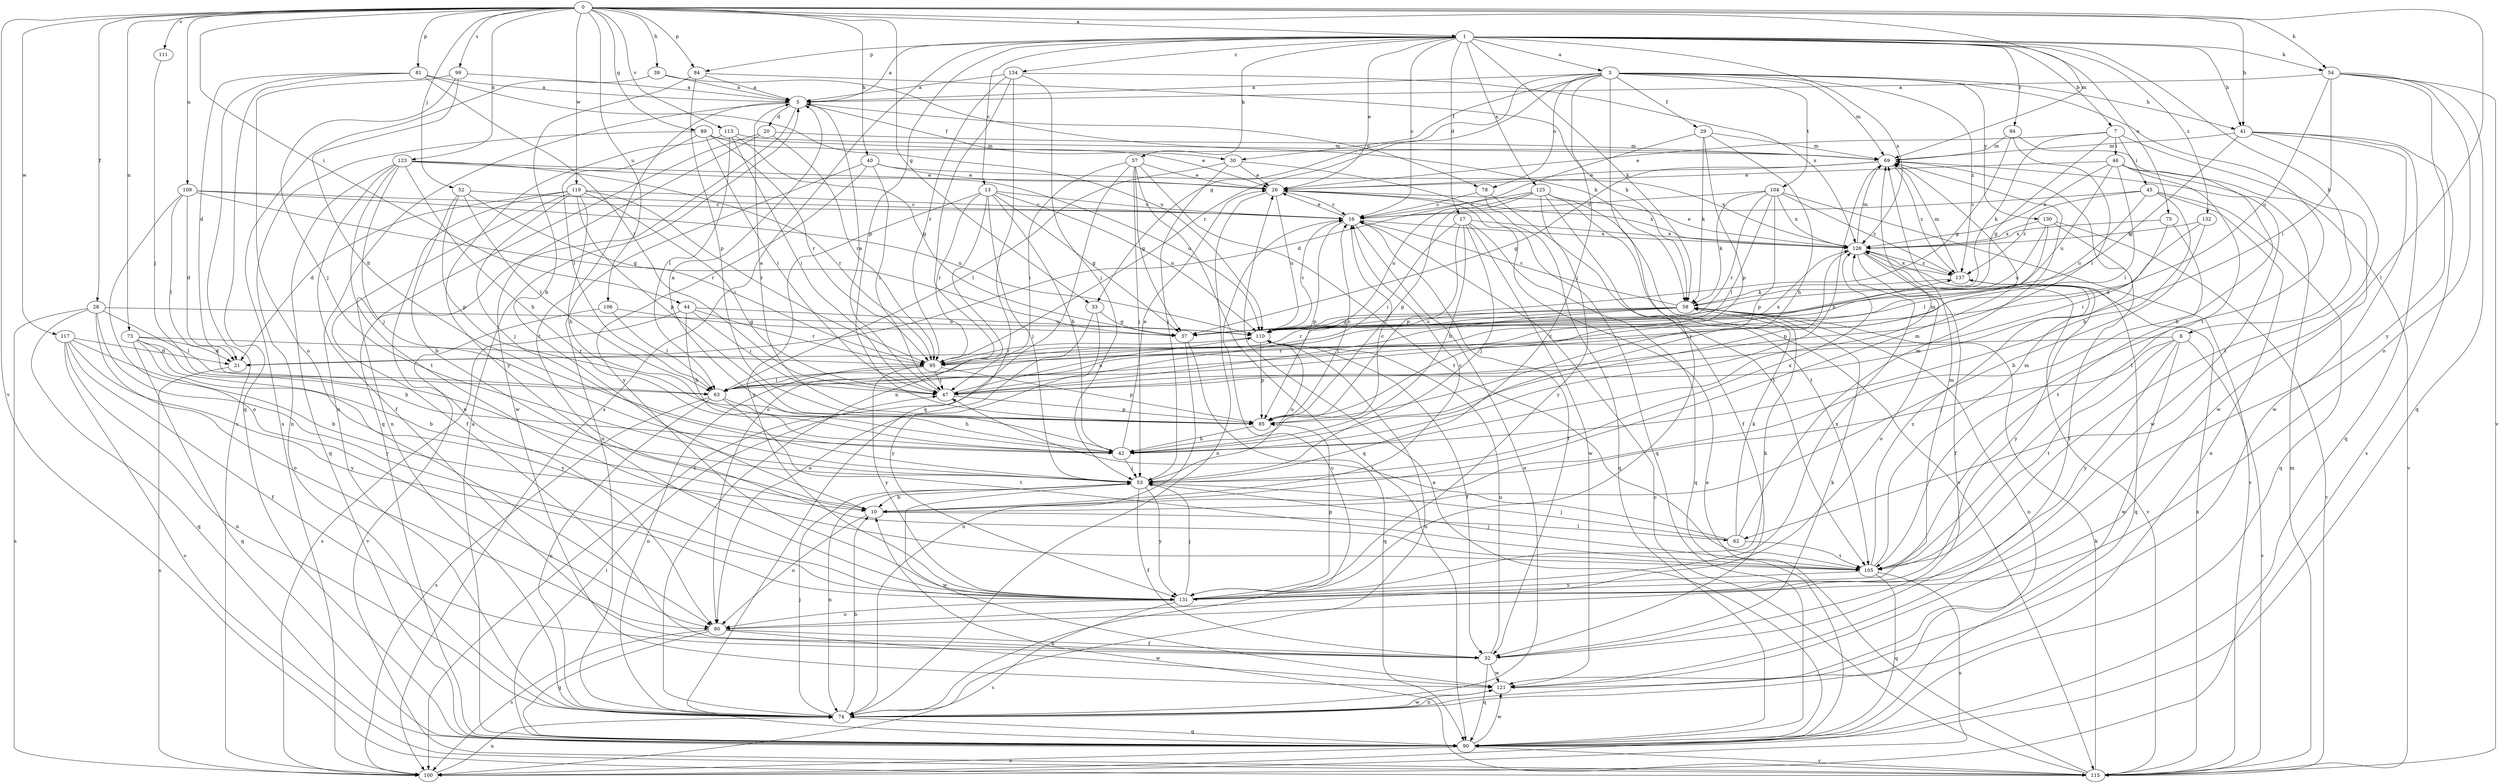 strict digraph  {
0;
1;
3;
5;
7;
8;
10;
13;
16;
17;
20;
21;
26;
28;
29;
30;
32;
33;
37;
39;
40;
41;
42;
44;
45;
46;
47;
52;
53;
54;
57;
58;
62;
63;
69;
73;
74;
75;
78;
80;
81;
84;
85;
89;
90;
94;
95;
99;
100;
104;
105;
106;
109;
110;
111;
113;
115;
117;
119;
121;
123;
125;
126;
130;
131;
132;
134;
137;
0 -> 1  [label=a];
0 -> 28  [label=f];
0 -> 33  [label=g];
0 -> 39  [label=h];
0 -> 40  [label=h];
0 -> 41  [label=h];
0 -> 44  [label=i];
0 -> 52  [label=j];
0 -> 54  [label=k];
0 -> 62  [label=l];
0 -> 69  [label=m];
0 -> 73  [label=n];
0 -> 81  [label=p];
0 -> 84  [label=p];
0 -> 89  [label=q];
0 -> 99  [label=s];
0 -> 106  [label=u];
0 -> 109  [label=u];
0 -> 111  [label=v];
0 -> 113  [label=v];
0 -> 115  [label=v];
0 -> 117  [label=w];
0 -> 119  [label=w];
0 -> 123  [label=x];
1 -> 3  [label=a];
1 -> 5  [label=a];
1 -> 7  [label=b];
1 -> 8  [label=b];
1 -> 13  [label=c];
1 -> 16  [label=c];
1 -> 17  [label=d];
1 -> 26  [label=e];
1 -> 41  [label=h];
1 -> 54  [label=k];
1 -> 57  [label=k];
1 -> 58  [label=k];
1 -> 75  [label=o];
1 -> 84  [label=p];
1 -> 85  [label=p];
1 -> 94  [label=r];
1 -> 100  [label=s];
1 -> 125  [label=x];
1 -> 126  [label=x];
1 -> 132  [label=z];
1 -> 134  [label=z];
3 -> 5  [label=a];
3 -> 29  [label=f];
3 -> 30  [label=f];
3 -> 33  [label=g];
3 -> 41  [label=h];
3 -> 53  [label=j];
3 -> 69  [label=m];
3 -> 78  [label=o];
3 -> 95  [label=r];
3 -> 104  [label=t];
3 -> 105  [label=t];
3 -> 130  [label=y];
3 -> 131  [label=y];
3 -> 137  [label=z];
5 -> 20  [label=d];
5 -> 30  [label=f];
5 -> 74  [label=n];
5 -> 78  [label=o];
5 -> 90  [label=q];
5 -> 105  [label=t];
7 -> 26  [label=e];
7 -> 37  [label=g];
7 -> 45  [label=i];
7 -> 46  [label=i];
7 -> 58  [label=k];
7 -> 121  [label=w];
8 -> 53  [label=j];
8 -> 95  [label=r];
8 -> 105  [label=t];
8 -> 115  [label=v];
8 -> 121  [label=w];
8 -> 131  [label=y];
10 -> 16  [label=c];
10 -> 62  [label=l];
10 -> 69  [label=m];
10 -> 80  [label=o];
13 -> 16  [label=c];
13 -> 37  [label=g];
13 -> 42  [label=h];
13 -> 53  [label=j];
13 -> 80  [label=o];
13 -> 95  [label=r];
13 -> 110  [label=u];
13 -> 131  [label=y];
16 -> 26  [label=e];
16 -> 32  [label=f];
16 -> 74  [label=n];
16 -> 85  [label=p];
16 -> 126  [label=x];
17 -> 42  [label=h];
17 -> 47  [label=i];
17 -> 53  [label=j];
17 -> 85  [label=p];
17 -> 90  [label=q];
17 -> 121  [label=w];
17 -> 126  [label=x];
20 -> 69  [label=m];
20 -> 74  [label=n];
20 -> 95  [label=r];
20 -> 121  [label=w];
21 -> 100  [label=s];
26 -> 16  [label=c];
26 -> 74  [label=n];
26 -> 110  [label=u];
26 -> 126  [label=x];
28 -> 63  [label=l];
28 -> 80  [label=o];
28 -> 90  [label=q];
28 -> 100  [label=s];
28 -> 110  [label=u];
28 -> 131  [label=y];
29 -> 21  [label=d];
29 -> 42  [label=h];
29 -> 58  [label=k];
29 -> 69  [label=m];
29 -> 85  [label=p];
30 -> 26  [label=e];
30 -> 53  [label=j];
30 -> 63  [label=l];
30 -> 90  [label=q];
32 -> 58  [label=k];
32 -> 90  [label=q];
32 -> 110  [label=u];
32 -> 121  [label=w];
33 -> 37  [label=g];
33 -> 80  [label=o];
33 -> 131  [label=y];
37 -> 74  [label=n];
37 -> 90  [label=q];
39 -> 5  [label=a];
39 -> 58  [label=k];
39 -> 100  [label=s];
40 -> 26  [label=e];
40 -> 47  [label=i];
40 -> 74  [label=n];
40 -> 126  [label=x];
40 -> 131  [label=y];
41 -> 37  [label=g];
41 -> 69  [label=m];
41 -> 90  [label=q];
41 -> 100  [label=s];
41 -> 105  [label=t];
41 -> 121  [label=w];
42 -> 5  [label=a];
42 -> 16  [label=c];
42 -> 26  [label=e];
42 -> 53  [label=j];
42 -> 69  [label=m];
44 -> 42  [label=h];
44 -> 47  [label=i];
44 -> 95  [label=r];
44 -> 100  [label=s];
44 -> 110  [label=u];
45 -> 16  [label=c];
45 -> 42  [label=h];
45 -> 74  [label=n];
45 -> 90  [label=q];
45 -> 110  [label=u];
45 -> 137  [label=z];
46 -> 26  [label=e];
46 -> 63  [label=l];
46 -> 105  [label=t];
46 -> 110  [label=u];
46 -> 115  [label=v];
46 -> 121  [label=w];
46 -> 126  [label=x];
47 -> 5  [label=a];
47 -> 85  [label=p];
47 -> 110  [label=u];
52 -> 10  [label=b];
52 -> 16  [label=c];
52 -> 37  [label=g];
52 -> 63  [label=l];
52 -> 85  [label=p];
53 -> 10  [label=b];
53 -> 32  [label=f];
53 -> 74  [label=n];
53 -> 110  [label=u];
53 -> 121  [label=w];
53 -> 126  [label=x];
53 -> 131  [label=y];
54 -> 5  [label=a];
54 -> 47  [label=i];
54 -> 80  [label=o];
54 -> 90  [label=q];
54 -> 110  [label=u];
54 -> 115  [label=v];
54 -> 131  [label=y];
57 -> 26  [label=e];
57 -> 37  [label=g];
57 -> 47  [label=i];
57 -> 53  [label=j];
57 -> 90  [label=q];
57 -> 100  [label=s];
57 -> 105  [label=t];
58 -> 16  [label=c];
58 -> 37  [label=g];
58 -> 47  [label=i];
58 -> 74  [label=n];
58 -> 95  [label=r];
58 -> 110  [label=u];
62 -> 47  [label=i];
62 -> 53  [label=j];
62 -> 58  [label=k];
62 -> 69  [label=m];
62 -> 105  [label=t];
63 -> 42  [label=h];
63 -> 74  [label=n];
63 -> 100  [label=s];
63 -> 105  [label=t];
63 -> 137  [label=z];
69 -> 26  [label=e];
69 -> 37  [label=g];
69 -> 42  [label=h];
69 -> 137  [label=z];
73 -> 10  [label=b];
73 -> 21  [label=d];
73 -> 42  [label=h];
73 -> 90  [label=q];
73 -> 95  [label=r];
73 -> 131  [label=y];
74 -> 10  [label=b];
74 -> 16  [label=c];
74 -> 53  [label=j];
74 -> 90  [label=q];
74 -> 121  [label=w];
75 -> 47  [label=i];
75 -> 105  [label=t];
75 -> 126  [label=x];
78 -> 16  [label=c];
78 -> 90  [label=q];
78 -> 105  [label=t];
80 -> 32  [label=f];
80 -> 90  [label=q];
80 -> 100  [label=s];
80 -> 121  [label=w];
81 -> 5  [label=a];
81 -> 21  [label=d];
81 -> 47  [label=i];
81 -> 90  [label=q];
81 -> 100  [label=s];
81 -> 110  [label=u];
84 -> 5  [label=a];
84 -> 10  [label=b];
84 -> 58  [label=k];
84 -> 85  [label=p];
85 -> 5  [label=a];
85 -> 16  [label=c];
85 -> 42  [label=h];
89 -> 26  [label=e];
89 -> 47  [label=i];
89 -> 63  [label=l];
89 -> 69  [label=m];
89 -> 74  [label=n];
89 -> 95  [label=r];
90 -> 5  [label=a];
90 -> 47  [label=i];
90 -> 100  [label=s];
90 -> 115  [label=v];
90 -> 121  [label=w];
94 -> 10  [label=b];
94 -> 37  [label=g];
94 -> 47  [label=i];
94 -> 69  [label=m];
95 -> 47  [label=i];
95 -> 63  [label=l];
95 -> 74  [label=n];
95 -> 85  [label=p];
95 -> 126  [label=x];
95 -> 131  [label=y];
99 -> 5  [label=a];
99 -> 42  [label=h];
99 -> 53  [label=j];
99 -> 80  [label=o];
100 -> 26  [label=e];
100 -> 74  [label=n];
104 -> 16  [label=c];
104 -> 58  [label=k];
104 -> 63  [label=l];
104 -> 85  [label=p];
104 -> 95  [label=r];
104 -> 115  [label=v];
104 -> 126  [label=x];
104 -> 137  [label=z];
105 -> 53  [label=j];
105 -> 69  [label=m];
105 -> 90  [label=q];
105 -> 100  [label=s];
105 -> 131  [label=y];
105 -> 137  [label=z];
106 -> 37  [label=g];
106 -> 63  [label=l];
106 -> 115  [label=v];
109 -> 16  [label=c];
109 -> 21  [label=d];
109 -> 63  [label=l];
109 -> 80  [label=o];
109 -> 95  [label=r];
109 -> 110  [label=u];
110 -> 16  [label=c];
110 -> 32  [label=f];
110 -> 74  [label=n];
110 -> 85  [label=p];
110 -> 95  [label=r];
111 -> 53  [label=j];
113 -> 37  [label=g];
113 -> 47  [label=i];
113 -> 63  [label=l];
113 -> 69  [label=m];
113 -> 131  [label=y];
115 -> 10  [label=b];
115 -> 16  [label=c];
115 -> 26  [label=e];
115 -> 58  [label=k];
115 -> 69  [label=m];
115 -> 126  [label=x];
117 -> 10  [label=b];
117 -> 21  [label=d];
117 -> 32  [label=f];
117 -> 74  [label=n];
117 -> 115  [label=v];
117 -> 131  [label=y];
119 -> 16  [label=c];
119 -> 21  [label=d];
119 -> 32  [label=f];
119 -> 42  [label=h];
119 -> 47  [label=i];
119 -> 53  [label=j];
119 -> 80  [label=o];
119 -> 85  [label=p];
119 -> 95  [label=r];
121 -> 74  [label=n];
123 -> 26  [label=e];
123 -> 32  [label=f];
123 -> 42  [label=h];
123 -> 53  [label=j];
123 -> 90  [label=q];
123 -> 95  [label=r];
123 -> 105  [label=t];
123 -> 110  [label=u];
125 -> 16  [label=c];
125 -> 32  [label=f];
125 -> 85  [label=p];
125 -> 105  [label=t];
125 -> 110  [label=u];
125 -> 115  [label=v];
125 -> 131  [label=y];
126 -> 26  [label=e];
126 -> 32  [label=f];
126 -> 69  [label=m];
126 -> 80  [label=o];
126 -> 85  [label=p];
126 -> 115  [label=v];
126 -> 137  [label=z];
130 -> 32  [label=f];
130 -> 63  [label=l];
130 -> 110  [label=u];
130 -> 115  [label=v];
130 -> 126  [label=x];
131 -> 53  [label=j];
131 -> 58  [label=k];
131 -> 69  [label=m];
131 -> 80  [label=o];
131 -> 85  [label=p];
131 -> 100  [label=s];
131 -> 126  [label=x];
132 -> 10  [label=b];
132 -> 21  [label=d];
132 -> 126  [label=x];
134 -> 5  [label=a];
134 -> 53  [label=j];
134 -> 74  [label=n];
134 -> 90  [label=q];
134 -> 95  [label=r];
134 -> 126  [label=x];
137 -> 58  [label=k];
137 -> 69  [label=m];
137 -> 90  [label=q];
137 -> 126  [label=x];
137 -> 131  [label=y];
}
